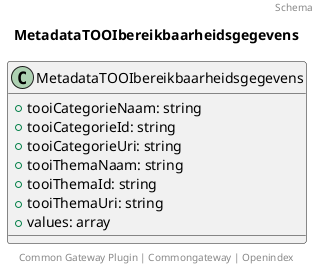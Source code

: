 @startuml
title: MetadataTOOIbereikbaarheidsgegevens
footer: Common Gateway Plugin | Commongateway | Openindex 
header: Schema

class MetadataTOOIbereikbaarheidsgegevens {
  + tooiCategorieNaam: string
  + tooiCategorieId: string
  + tooiCategorieUri: string
  + tooiThemaNaam: string
  + tooiThemaId: string
  + tooiThemaUri: string
  + values: array
}
@enduml
